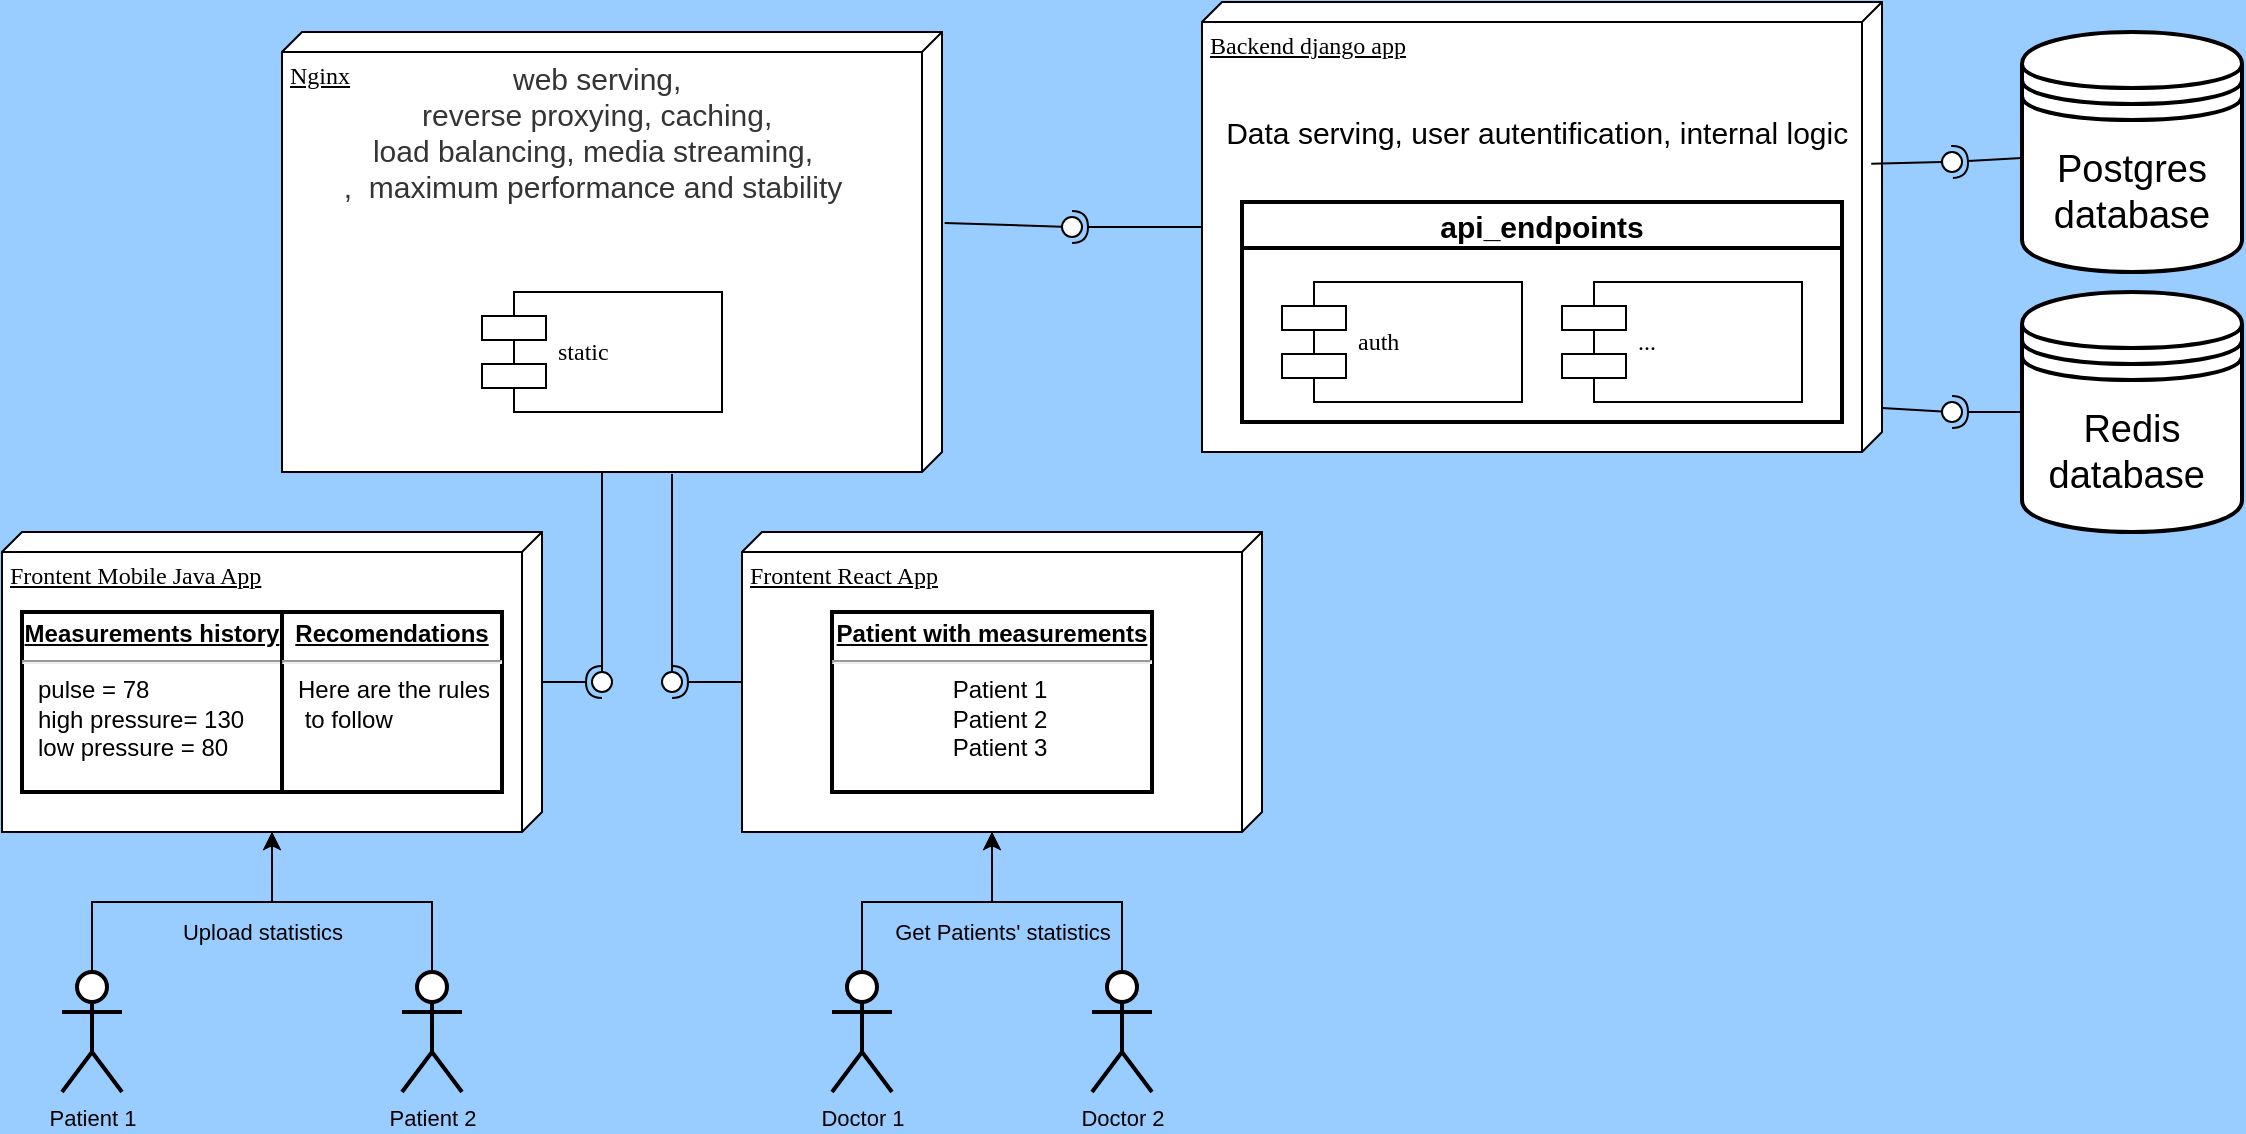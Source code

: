 <mxfile version="14.6.11" type="device"><diagram name="Page-1" id="5f0bae14-7c28-e335-631c-24af17079c00"><mxGraphModel dx="2583" dy="699" grid="1" gridSize="10" guides="1" tooltips="1" connect="1" arrows="1" fold="1" page="1" pageScale="1" pageWidth="1100" pageHeight="850" background="#99CCFF" math="0" shadow="0"><root><mxCell id="0"/><mxCell id="1" parent="0"/><mxCell id="39150e848f15840c-1" value="Nginx" style="verticalAlign=top;align=left;spacingTop=8;spacingLeft=2;spacingRight=12;shape=cube;size=10;direction=south;fontStyle=4;html=1;rounded=0;shadow=0;comic=0;labelBackgroundColor=none;strokeWidth=1;fontFamily=Verdana;fontSize=12" parent="1" vertex="1"><mxGeometry x="120" y="70" width="330" height="220" as="geometry"/></mxCell><mxCell id="39150e848f15840c-2" value="Backend django app" style="verticalAlign=top;align=left;spacingTop=8;spacingLeft=2;spacingRight=12;shape=cube;size=10;direction=south;fontStyle=4;html=1;rounded=0;shadow=0;comic=0;labelBackgroundColor=none;strokeWidth=1;fontFamily=Verdana;fontSize=12" parent="1" vertex="1"><mxGeometry x="580" y="55" width="340" height="225" as="geometry"/></mxCell><mxCell id="39150e848f15840c-3" value="Frontent React App" style="verticalAlign=top;align=left;spacingTop=8;spacingLeft=2;spacingRight=12;shape=cube;size=10;direction=south;fontStyle=4;html=1;rounded=0;shadow=0;comic=0;labelBackgroundColor=none;strokeWidth=1;fontFamily=Verdana;fontSize=12" parent="1" vertex="1"><mxGeometry x="350" y="320" width="260" height="150" as="geometry"/></mxCell><mxCell id="39150e848f15840c-5" value="static" style="shape=component;align=left;spacingLeft=36;rounded=0;shadow=0;comic=0;labelBackgroundColor=none;strokeWidth=1;fontFamily=Verdana;fontSize=12;html=1;" parent="1" vertex="1"><mxGeometry x="220" y="200" width="120" height="60" as="geometry"/></mxCell><mxCell id="la8YekhIsHmUNmfymV73-3" value="" style="rounded=0;orthogonalLoop=1;jettySize=auto;html=1;endArrow=none;endFill=0;" edge="1" target="la8YekhIsHmUNmfymV73-5" parent="1"><mxGeometry relative="1" as="geometry"><mxPoint x="315" y="291" as="sourcePoint"/></mxGeometry></mxCell><mxCell id="la8YekhIsHmUNmfymV73-4" value="" style="rounded=0;orthogonalLoop=1;jettySize=auto;html=1;endArrow=halfCircle;endFill=0;entryX=0.5;entryY=0.5;entryDx=0;entryDy=0;endSize=6;strokeWidth=1;" edge="1" target="la8YekhIsHmUNmfymV73-5" parent="1" source="39150e848f15840c-3"><mxGeometry relative="1" as="geometry"><mxPoint x="550" y="285" as="sourcePoint"/></mxGeometry></mxCell><mxCell id="la8YekhIsHmUNmfymV73-5" value="" style="ellipse;whiteSpace=wrap;html=1;fontFamily=Helvetica;fontSize=12;fontColor=#000000;align=center;strokeColor=#000000;fillColor=#ffffff;points=[];aspect=fixed;resizable=0;" vertex="1" parent="1"><mxGeometry x="310" y="390" width="10" height="10" as="geometry"/></mxCell><mxCell id="la8YekhIsHmUNmfymV73-8" value="&lt;span style=&quot;color: rgb(52 , 52 , 52) ; font-size: 15px ; text-align: left ; background-color: rgb(255 , 255 , 255)&quot;&gt;&amp;nbsp;web serving,&lt;br style=&quot;font-size: 15px&quot;&gt;&amp;nbsp;reverse proxying, caching, &lt;br&gt;load balancing, media streaming,&lt;br style=&quot;font-size: 15px&quot;&gt;,&amp;nbsp; maximum performance and stability&lt;/span&gt;" style="text;html=1;align=center;verticalAlign=middle;resizable=0;points=[];autosize=1;strokeColor=none;perimeterSpacing=0;strokeWidth=2;fontSize=15;" vertex="1" parent="1"><mxGeometry x="140" y="80" width="270" height="80" as="geometry"/></mxCell><mxCell id="la8YekhIsHmUNmfymV73-11" value="Frontent Mobile Java App" style="verticalAlign=top;align=left;spacingTop=8;spacingLeft=2;spacingRight=12;shape=cube;size=10;direction=south;fontStyle=4;html=1;rounded=0;shadow=0;comic=0;labelBackgroundColor=none;strokeWidth=1;fontFamily=Verdana;fontSize=12" vertex="1" parent="1"><mxGeometry x="-20" y="320" width="270" height="150" as="geometry"/></mxCell><mxCell id="la8YekhIsHmUNmfymV73-12" value="" style="rounded=0;orthogonalLoop=1;jettySize=auto;html=1;endArrow=none;endFill=0;fontSize=11;" edge="1" target="la8YekhIsHmUNmfymV73-14" parent="1"><mxGeometry relative="1" as="geometry"><mxPoint x="280" y="290" as="sourcePoint"/></mxGeometry></mxCell><mxCell id="la8YekhIsHmUNmfymV73-13" value="" style="rounded=0;orthogonalLoop=1;jettySize=auto;html=1;endArrow=halfCircle;endFill=0;entryX=0.5;entryY=0.5;entryDx=0;entryDy=0;endSize=6;strokeWidth=1;fontSize=11;" edge="1" target="la8YekhIsHmUNmfymV73-14" parent="1" source="la8YekhIsHmUNmfymV73-11"><mxGeometry relative="1" as="geometry"><mxPoint x="500" y="365" as="sourcePoint"/></mxGeometry></mxCell><mxCell id="la8YekhIsHmUNmfymV73-14" value="" style="ellipse;whiteSpace=wrap;html=1;fontFamily=Helvetica;fontSize=12;fontColor=#000000;align=center;strokeColor=#000000;fillColor=#ffffff;points=[];aspect=fixed;resizable=0;" vertex="1" parent="1"><mxGeometry x="275" y="390" width="10" height="10" as="geometry"/></mxCell><mxCell id="la8YekhIsHmUNmfymV73-16" value="" style="rounded=0;orthogonalLoop=1;jettySize=auto;html=1;endArrow=none;endFill=0;fontSize=11;exitX=0.434;exitY=-0.004;exitDx=0;exitDy=0;exitPerimeter=0;" edge="1" target="la8YekhIsHmUNmfymV73-18" parent="1" source="39150e848f15840c-1"><mxGeometry relative="1" as="geometry"><mxPoint x="460" y="165" as="sourcePoint"/></mxGeometry></mxCell><mxCell id="la8YekhIsHmUNmfymV73-17" value="" style="rounded=0;orthogonalLoop=1;jettySize=auto;html=1;endArrow=halfCircle;endFill=0;entryX=0.5;entryY=0.5;entryDx=0;entryDy=0;endSize=6;strokeWidth=1;fontSize=11;" edge="1" target="la8YekhIsHmUNmfymV73-18" parent="1" source="39150e848f15840c-2"><mxGeometry relative="1" as="geometry"><mxPoint x="500" y="165" as="sourcePoint"/></mxGeometry></mxCell><mxCell id="la8YekhIsHmUNmfymV73-18" value="" style="ellipse;whiteSpace=wrap;html=1;fontFamily=Helvetica;fontSize=12;fontColor=#000000;align=center;strokeColor=#000000;fillColor=#ffffff;points=[];aspect=fixed;resizable=0;" vertex="1" parent="1"><mxGeometry x="510" y="162.5" width="10" height="10" as="geometry"/></mxCell><mxCell id="la8YekhIsHmUNmfymV73-19" value="auth" style="shape=component;align=left;spacingLeft=36;rounded=0;shadow=0;comic=0;labelBackgroundColor=none;strokeWidth=1;fontFamily=Verdana;fontSize=12;html=1;" vertex="1" parent="1"><mxGeometry x="620" y="195" width="120" height="60" as="geometry"/></mxCell><mxCell id="la8YekhIsHmUNmfymV73-20" value="api_endpoints" style="swimlane;fontSize=15;strokeWidth=2;" vertex="1" parent="1"><mxGeometry x="600" y="155" width="300" height="110" as="geometry"/></mxCell><mxCell id="la8YekhIsHmUNmfymV73-23" value="" style="ellipse;whiteSpace=wrap;html=1;fontFamily=Helvetica;fontSize=12;fontColor=#000000;align=center;strokeColor=#000000;fillColor=#ffffff;points=[];aspect=fixed;resizable=0;" vertex="1" parent="1"><mxGeometry x="1030" y="165" width="10" height="10" as="geometry"/></mxCell><mxCell id="la8YekhIsHmUNmfymV73-24" value="&lt;font style=&quot;font-size: 19px&quot;&gt;Postgres&lt;font style=&quot;font-size: 19px&quot;&gt;&lt;br style=&quot;font-size: 19px&quot;&gt;&lt;/font&gt;database&lt;/font&gt;" style="shape=datastore;whiteSpace=wrap;html=1;fontSize=19;strokeWidth=2;" vertex="1" parent="1"><mxGeometry x="990" y="70" width="110" height="120" as="geometry"/></mxCell><mxCell id="la8YekhIsHmUNmfymV73-27" value="" style="rounded=0;orthogonalLoop=1;jettySize=auto;html=1;endArrow=none;endFill=0;fontSize=11;exitX=1.014;exitY=1.293;exitDx=0;exitDy=0;exitPerimeter=0;" edge="1" target="la8YekhIsHmUNmfymV73-29" parent="1" source="la8YekhIsHmUNmfymV73-52"><mxGeometry relative="1" as="geometry"><mxPoint x="920" y="160" as="sourcePoint"/></mxGeometry></mxCell><mxCell id="la8YekhIsHmUNmfymV73-28" value="" style="rounded=0;orthogonalLoop=1;jettySize=auto;html=1;endArrow=halfCircle;endFill=0;entryX=0.5;entryY=0.5;entryDx=0;entryDy=0;endSize=6;strokeWidth=1;fontSize=11;" edge="1" target="la8YekhIsHmUNmfymV73-29" parent="1" source="la8YekhIsHmUNmfymV73-24"><mxGeometry relative="1" as="geometry"><mxPoint x="980" y="180" as="sourcePoint"/></mxGeometry></mxCell><mxCell id="la8YekhIsHmUNmfymV73-29" value="" style="ellipse;whiteSpace=wrap;html=1;fontFamily=Helvetica;fontSize=12;fontColor=#000000;align=center;strokeColor=#000000;fillColor=#ffffff;points=[];aspect=fixed;resizable=0;" vertex="1" parent="1"><mxGeometry x="950" y="130" width="10" height="10" as="geometry"/></mxCell><mxCell id="la8YekhIsHmUNmfymV73-34" style="edgeStyle=orthogonalEdgeStyle;rounded=0;orthogonalLoop=1;jettySize=auto;html=1;entryX=0;entryY=0;entryDx=150;entryDy=135;entryPerimeter=0;fontSize=11;" edge="1" parent="1" source="la8YekhIsHmUNmfymV73-30" target="la8YekhIsHmUNmfymV73-11"><mxGeometry relative="1" as="geometry"/></mxCell><mxCell id="la8YekhIsHmUNmfymV73-30" value="Patient 1" style="shape=umlActor;verticalLabelPosition=bottom;verticalAlign=top;html=1;fontSize=11;strokeWidth=2;fontStyle=0;" vertex="1" parent="1"><mxGeometry x="10" y="540" width="30" height="60" as="geometry"/></mxCell><mxCell id="la8YekhIsHmUNmfymV73-37" style="edgeStyle=orthogonalEdgeStyle;rounded=0;orthogonalLoop=1;jettySize=auto;html=1;entryX=0;entryY=0;entryDx=150;entryDy=135;entryPerimeter=0;fontSize=11;" edge="1" parent="1" source="la8YekhIsHmUNmfymV73-36" target="la8YekhIsHmUNmfymV73-11"><mxGeometry relative="1" as="geometry"/></mxCell><mxCell id="la8YekhIsHmUNmfymV73-36" value="Patient 2" style="shape=umlActor;verticalLabelPosition=bottom;verticalAlign=top;html=1;fontSize=11;strokeWidth=2;fontStyle=0;" vertex="1" parent="1"><mxGeometry x="180" y="540" width="30" height="60" as="geometry"/></mxCell><mxCell id="la8YekhIsHmUNmfymV73-41" style="edgeStyle=orthogonalEdgeStyle;rounded=0;orthogonalLoop=1;jettySize=auto;html=1;entryX=0;entryY=0;entryDx=150;entryDy=135;entryPerimeter=0;fontSize=11;" edge="1" parent="1" source="la8YekhIsHmUNmfymV73-38" target="39150e848f15840c-3"><mxGeometry relative="1" as="geometry"/></mxCell><mxCell id="la8YekhIsHmUNmfymV73-38" value="Doctor 1" style="shape=umlActor;verticalLabelPosition=bottom;verticalAlign=top;html=1;fontSize=11;strokeWidth=2;fontStyle=0;" vertex="1" parent="1"><mxGeometry x="395" y="540" width="30" height="60" as="geometry"/></mxCell><mxCell id="la8YekhIsHmUNmfymV73-40" style="edgeStyle=orthogonalEdgeStyle;rounded=0;orthogonalLoop=1;jettySize=auto;html=1;entryX=0;entryY=0;entryDx=150;entryDy=135;entryPerimeter=0;fontSize=11;" edge="1" parent="1" source="la8YekhIsHmUNmfymV73-39" target="39150e848f15840c-3"><mxGeometry relative="1" as="geometry"/></mxCell><mxCell id="la8YekhIsHmUNmfymV73-39" value="Doctor 2" style="shape=umlActor;verticalLabelPosition=bottom;verticalAlign=top;html=1;fontSize=11;strokeWidth=2;fontStyle=0;" vertex="1" parent="1"><mxGeometry x="525" y="540" width="30" height="60" as="geometry"/></mxCell><mxCell id="la8YekhIsHmUNmfymV73-42" value="Get Patients' statistics" style="text;html=1;align=center;verticalAlign=middle;resizable=0;points=[];autosize=1;strokeColor=none;fontSize=11;" vertex="1" parent="1"><mxGeometry x="420" y="510" width="120" height="20" as="geometry"/></mxCell><mxCell id="la8YekhIsHmUNmfymV73-43" value="Upload statistics" style="text;html=1;align=center;verticalAlign=middle;resizable=0;points=[];autosize=1;strokeColor=none;fontSize=11;" vertex="1" parent="1"><mxGeometry x="60" y="510" width="100" height="20" as="geometry"/></mxCell><mxCell id="la8YekhIsHmUNmfymV73-48" value="&lt;p style=&quot;margin: 0px ; margin-top: 4px ; text-align: center ; text-decoration: underline&quot;&gt;&lt;b&gt;Measurements history&lt;/b&gt;&lt;/p&gt;&lt;hr&gt;&lt;p style=&quot;margin: 0px ; margin-left: 8px&quot;&gt;pulse = 78&lt;br&gt;high pressure= 130&lt;br&gt;low pressure = 80&lt;/p&gt;" style="verticalAlign=top;align=left;overflow=fill;fontSize=12;fontFamily=Helvetica;html=1;strokeWidth=2;" vertex="1" parent="1"><mxGeometry x="-10" y="360" width="130" height="90" as="geometry"/></mxCell><mxCell id="la8YekhIsHmUNmfymV73-49" value="&lt;p style=&quot;margin: 0px ; margin-top: 4px ; text-align: center ; text-decoration: underline&quot;&gt;&lt;b&gt;Patient with measurements&lt;/b&gt;&lt;/p&gt;&lt;hr&gt;&lt;p style=&quot;text-align: center ; margin: 0px 0px 0px 8px&quot;&gt;Patient 1&lt;/p&gt;&lt;p style=&quot;text-align: center ; margin: 0px 0px 0px 8px&quot;&gt;Patient 2&lt;/p&gt;&lt;p style=&quot;text-align: center ; margin: 0px 0px 0px 8px&quot;&gt;Patient 3&lt;/p&gt;" style="verticalAlign=top;align=left;overflow=fill;fontSize=12;fontFamily=Helvetica;html=1;strokeWidth=2;" vertex="1" parent="1"><mxGeometry x="395" y="360" width="160" height="90" as="geometry"/></mxCell><mxCell id="la8YekhIsHmUNmfymV73-50" value="&lt;p style=&quot;margin: 0px ; margin-top: 4px ; text-align: center ; text-decoration: underline&quot;&gt;&lt;b&gt;Recomendations&lt;/b&gt;&lt;/p&gt;&lt;hr&gt;&lt;p style=&quot;margin: 0px ; margin-left: 8px&quot;&gt;Here are the rules&lt;/p&gt;&lt;p style=&quot;margin: 0px ; margin-left: 8px&quot;&gt;&amp;nbsp;to follow&lt;/p&gt;" style="verticalAlign=top;align=left;overflow=fill;fontSize=12;fontFamily=Helvetica;html=1;strokeWidth=2;" vertex="1" parent="1"><mxGeometry x="120" y="360" width="110" height="90" as="geometry"/></mxCell><mxCell id="la8YekhIsHmUNmfymV73-52" value="&amp;nbsp;Data serving, user autentification, internal logic" style="text;html=1;align=center;verticalAlign=middle;resizable=0;points=[];autosize=1;strokeColor=none;fontSize=15;" vertex="1" parent="1"><mxGeometry x="580" y="110" width="330" height="20" as="geometry"/></mxCell><mxCell id="la8YekhIsHmUNmfymV73-53" value="&lt;font style=&quot;font-size: 19px&quot;&gt;Redis database&amp;nbsp;&lt;/font&gt;" style="shape=datastore;whiteSpace=wrap;html=1;fontSize=11;strokeWidth=2;" vertex="1" parent="1"><mxGeometry x="990" y="200" width="110" height="120" as="geometry"/></mxCell><mxCell id="la8YekhIsHmUNmfymV73-54" value="" style="rounded=0;orthogonalLoop=1;jettySize=auto;html=1;endArrow=none;endFill=0;fontSize=19;" edge="1" target="la8YekhIsHmUNmfymV73-56" parent="1"><mxGeometry relative="1" as="geometry"><mxPoint x="920" y="258" as="sourcePoint"/></mxGeometry></mxCell><mxCell id="la8YekhIsHmUNmfymV73-55" value="" style="rounded=0;orthogonalLoop=1;jettySize=auto;html=1;endArrow=halfCircle;endFill=0;entryX=0.5;entryY=0.5;entryDx=0;entryDy=0;endSize=6;strokeWidth=1;fontSize=19;exitX=0;exitY=0.5;exitDx=0;exitDy=0;" edge="1" target="la8YekhIsHmUNmfymV73-56" parent="1" source="la8YekhIsHmUNmfymV73-53"><mxGeometry relative="1" as="geometry"><mxPoint x="960" y="425" as="sourcePoint"/></mxGeometry></mxCell><mxCell id="la8YekhIsHmUNmfymV73-56" value="" style="ellipse;whiteSpace=wrap;html=1;fontFamily=Helvetica;fontSize=12;fontColor=#000000;align=center;strokeColor=#000000;fillColor=#ffffff;points=[];aspect=fixed;resizable=0;" vertex="1" parent="1"><mxGeometry x="950" y="255" width="10" height="10" as="geometry"/></mxCell><mxCell id="la8YekhIsHmUNmfymV73-57" value="..." style="shape=component;align=left;spacingLeft=36;rounded=0;shadow=0;comic=0;labelBackgroundColor=none;strokeWidth=1;fontFamily=Verdana;fontSize=12;html=1;" vertex="1" parent="1"><mxGeometry x="760" y="195" width="120" height="60" as="geometry"/></mxCell></root></mxGraphModel></diagram></mxfile>